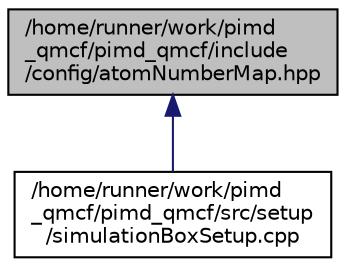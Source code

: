 digraph "/home/runner/work/pimd_qmcf/pimd_qmcf/include/config/atomNumberMap.hpp"
{
 // LATEX_PDF_SIZE
  edge [fontname="Helvetica",fontsize="10",labelfontname="Helvetica",labelfontsize="10"];
  node [fontname="Helvetica",fontsize="10",shape=record];
  Node1 [label="/home/runner/work/pimd\l_qmcf/pimd_qmcf/include\l/config/atomNumberMap.hpp",height=0.2,width=0.4,color="black", fillcolor="grey75", style="filled", fontcolor="black",tooltip=" "];
  Node1 -> Node2 [dir="back",color="midnightblue",fontsize="10",style="solid",fontname="Helvetica"];
  Node2 [label="/home/runner/work/pimd\l_qmcf/pimd_qmcf/src/setup\l/simulationBoxSetup.cpp",height=0.2,width=0.4,color="black", fillcolor="white", style="filled",URL="$simulationBoxSetup_8cpp.html",tooltip=" "];
}
